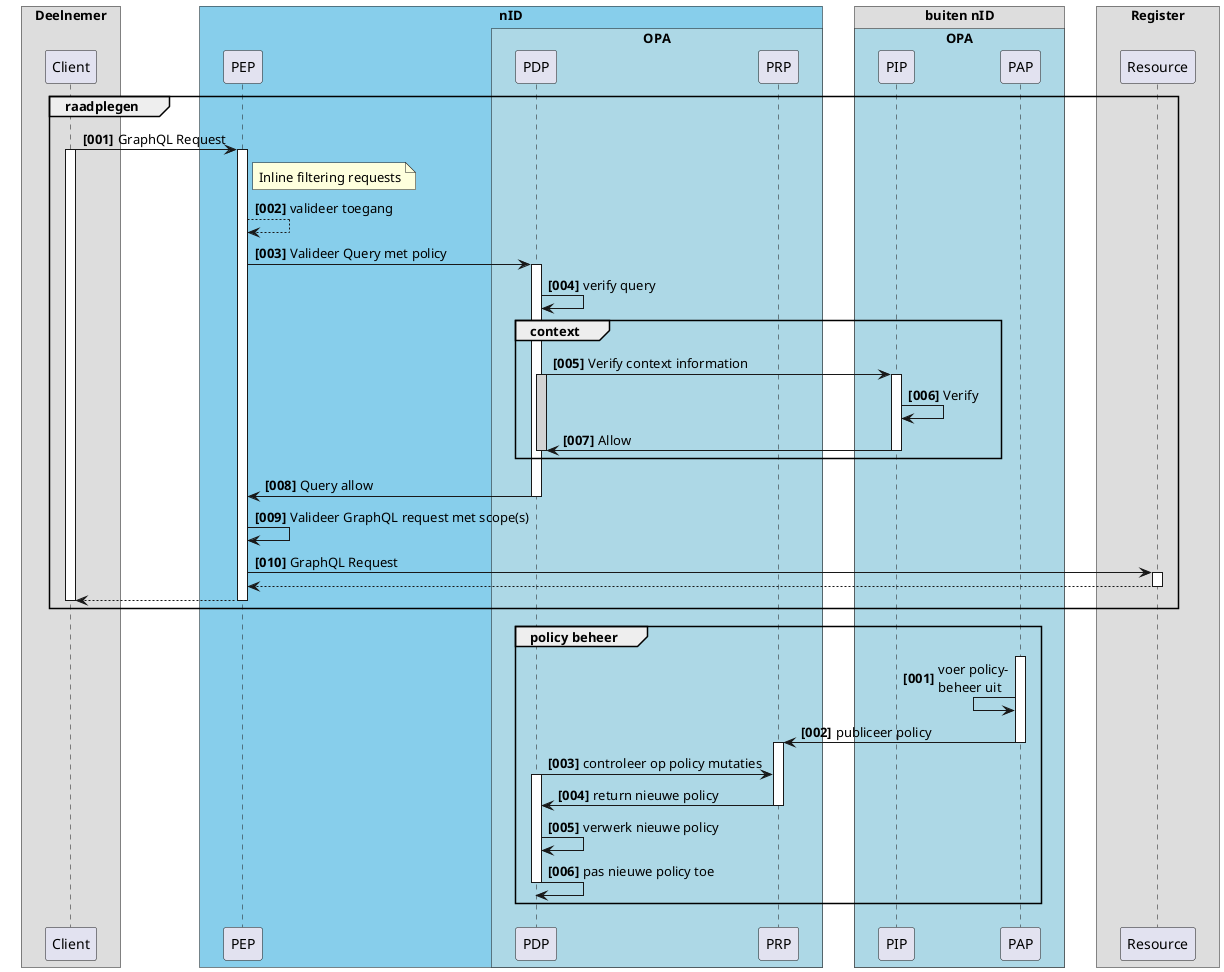 @startuml rfc0014-03-opa-framework

!pragma teoz true

skinparam ParticipantPadding 20
skinparam BoxPadding 10

box "Deelnemer"
    participant "Client" as Client
end box

box "nID" #SkyBlue
    participant "PEP" as PEP

    box "OPA" #LightBlue
    participant "PDP" as PDP
    participant "PRP" as PRP
    end box
end box

box "buiten nID"
box "OPA" #LightBlue
    participant "PIP" as PIP
    participant "PAP" as PAP
end box
end box

box "Register"
    participant "Resource" as Register
end box

autonumber "<b>[000]"

group raadplegen
Client -> PEP: GraphQL Request
activate Client

  activate PEP
  note right of PEP: Inline filtering requests
  PEP --> PEP: valideer toegang
  PEP -> PDP: Valideer Query met policy
    activate PDP
      PDP -> PDP: verify query
      group context
        PDP -> PIP: Verify context information
        activate PDP #LightGray
        activate PIP
        PIP -> PIP: Verify
        PIP -> PDP: Allow
        deactivate PDP
        deactivate PIP
      end
    PDP -> PEP: Query allow
    deactivate PDP
  
  PEP -> PEP: Valideer GraphQL request met scope(s) 
  PEP -> Register: GraphQL Request
  autonumber stop
  activate Register
  Register --> PEP
  deactivate Register

  PEP --> Client
  deactivate PEP

deactivate Client
end regular



autonumber "<b>[000]" 

group policy beheer 
  activate PAP
  PAP <- PAP: voer policy-\nbeheer uit

  
  PAP -> PRP: publiceer policy
  activate PRP
  deactivate PAP

  PDP -> PRP: controleer op policy mutaties
  activate PDP

  PRP -> PDP: return nieuwe policy
  deactivate PRP
  PDP -> PDP: verwerk nieuwe policy
  
  PDP -> PDP: pas nieuwe policy toe
  deactivate PDP

end policy


@enduml
